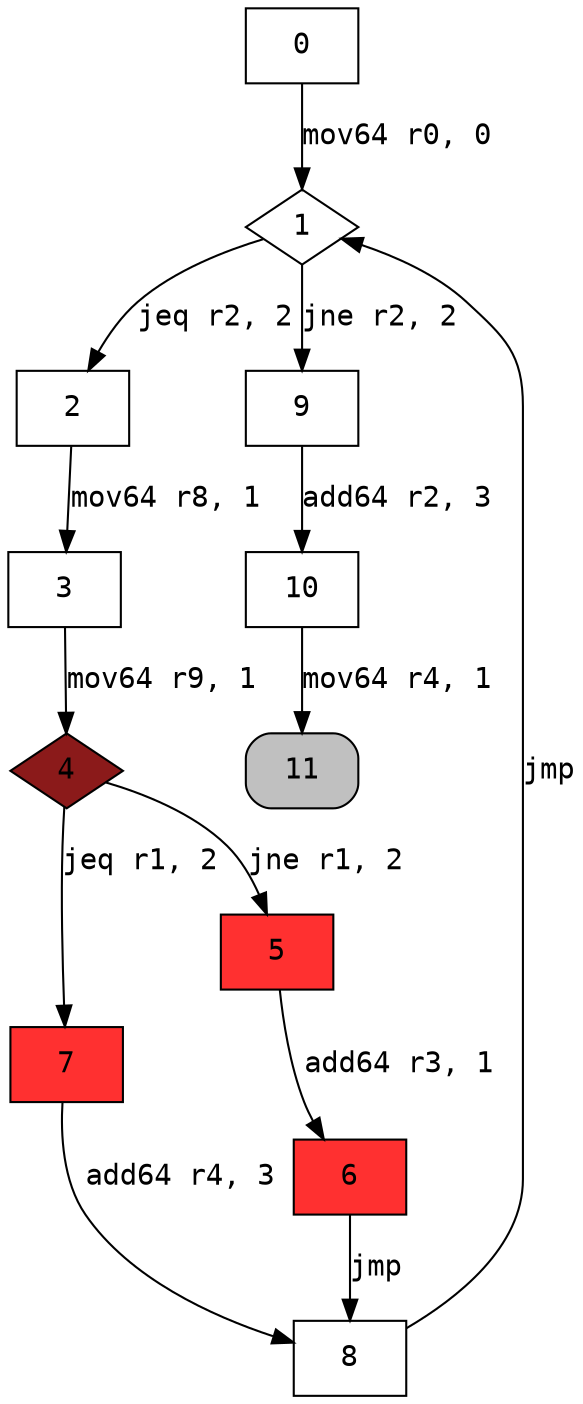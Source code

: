 digraph cfg { 
node [fontname="monospace"];
node [shape=box];
edge [fontname="monospace"];
  0 -> 1 [label="mov64 r0, 0"];
  1 -> 2 [label="jeq r2, 2"];
  1 -> 9 [label="jne r2, 2"];
  2 -> 3 [label="mov64 r8, 1"];
  3 -> 4 [label="mov64 r9, 1"];
  4 -> 7 [label="jeq r1, 2"];
  4 -> 5 [label="jne r1, 2"];
  5 -> 6 [label="add64 r3, 1"];
  6 -> 8 [label="jmp"];
  7 -> 8 [label="add64 r4, 3"];
  8 -> 1 [label="jmp"];
  9 -> 10 [label="add64 r2, 3"];
  10 -> 11 [label="mov64 r4, 1"];
1 [shape=diamond];
4 [shape=diamond,style=filled,fillcolor=firebrick4];
5 [style=filled,fillcolor=firebrick1];
6 [style=filled,fillcolor=firebrick1];
7 [style=filled,fillcolor=firebrick1];
11 [style="rounded,filled",fillcolor=grey];
}